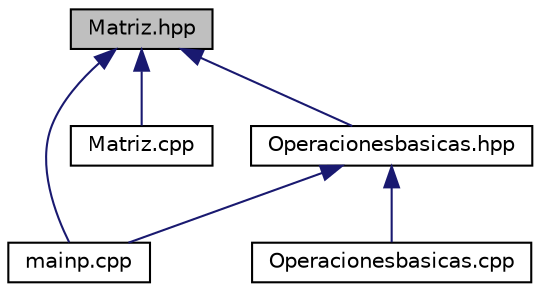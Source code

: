 digraph "Matriz.hpp"
{
 // LATEX_PDF_SIZE
  edge [fontname="Helvetica",fontsize="10",labelfontname="Helvetica",labelfontsize="10"];
  node [fontname="Helvetica",fontsize="10",shape=record];
  Node1 [label="Matriz.hpp",height=0.2,width=0.4,color="black", fillcolor="grey75", style="filled", fontcolor="black",tooltip="Define la clase Matriz para manipulación de matrices genéricas."];
  Node1 -> Node2 [dir="back",color="midnightblue",fontsize="10",style="solid",fontname="Helvetica"];
  Node2 [label="mainp.cpp",height=0.2,width=0.4,color="black", fillcolor="white", style="filled",URL="$mainp_8cpp.html",tooltip=" "];
  Node1 -> Node3 [dir="back",color="midnightblue",fontsize="10",style="solid",fontname="Helvetica"];
  Node3 [label="Matriz.cpp",height=0.2,width=0.4,color="black", fillcolor="white", style="filled",URL="$_matriz_8cpp.html",tooltip="Implementa los métodos de la clase Matriz."];
  Node1 -> Node4 [dir="back",color="midnightblue",fontsize="10",style="solid",fontname="Helvetica"];
  Node4 [label="Operacionesbasicas.hpp",height=0.2,width=0.4,color="black", fillcolor="white", style="filled",URL="$_operacionesbasicas_8hpp.html",tooltip=" "];
  Node4 -> Node2 [dir="back",color="midnightblue",fontsize="10",style="solid",fontname="Helvetica"];
  Node4 -> Node5 [dir="back",color="midnightblue",fontsize="10",style="solid",fontname="Helvetica"];
  Node5 [label="Operacionesbasicas.cpp",height=0.2,width=0.4,color="black", fillcolor="white", style="filled",URL="$_operacionesbasicas_8cpp.html",tooltip=" "];
}
